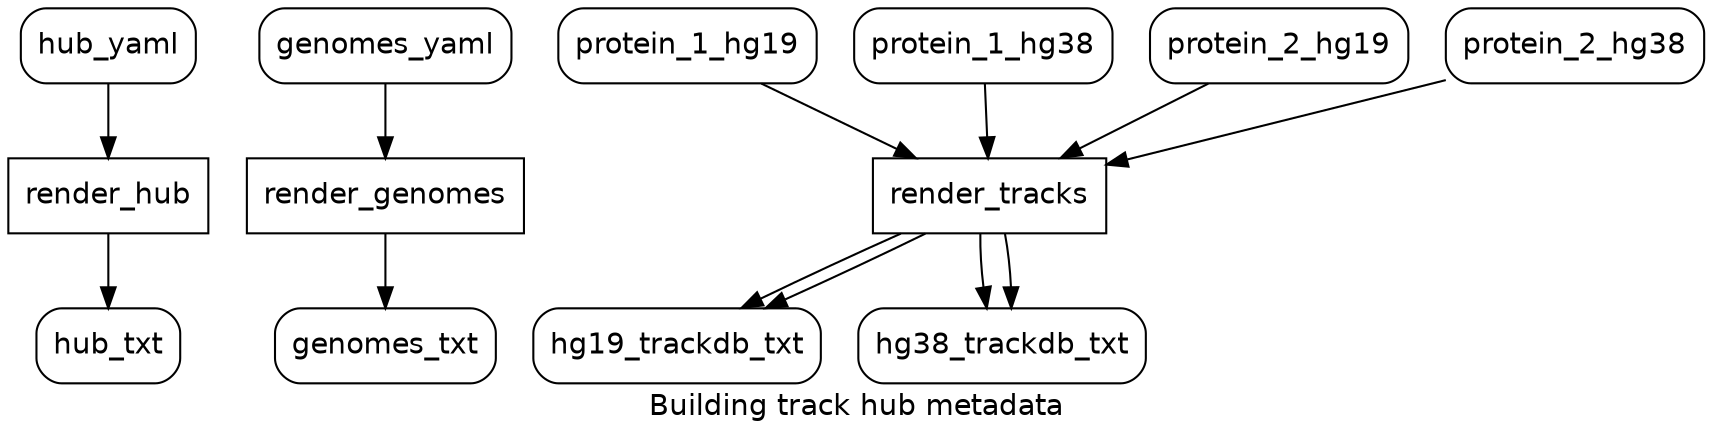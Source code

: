 digraph {
  graph [fontname = "helvetica", dpi=300];
  node [fontname = "helvetica"];
  edge [fontname = "helvetica"];

  label="Building track hub metadata"

  node[shape="box", style="rounded"]
    hub_yaml; genomes_yaml; hub_txt; genomes_txt; hg19_trackdb_txt; hg38_trackdb_txt; protein_1_hg19; protein_1_hg38; protein_2_hg19; protein_2_hg38;

  node[shape="box",style=""]

  hub_yaml->render_hub->hub_txt
  genomes_yaml->render_genomes->genomes_txt

  protein_1_hg19->render_tracks->hg19_trackdb_txt
  protein_2_hg19->render_tracks->hg19_trackdb_txt
  protein_1_hg38->render_tracks->hg38_trackdb_txt
  protein_2_hg38->render_tracks->hg38_trackdb_txt
}

# Process is rectangle
# input/output is parallelogram
# roundrects for start/end
